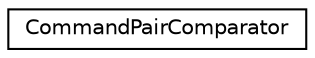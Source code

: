 digraph "Graphical Class Hierarchy"
{
  edge [fontname="Helvetica",fontsize="10",labelfontname="Helvetica",labelfontsize="10"];
  node [fontname="Helvetica",fontsize="10",shape=record];
  rankdir="LR";
  Node0 [label="CommandPairComparator",height=0.2,width=0.4,color="black", fillcolor="white", style="filled",URL="$structkaldi_1_1nnet3_1_1CommandPairComparator.html"];
}
